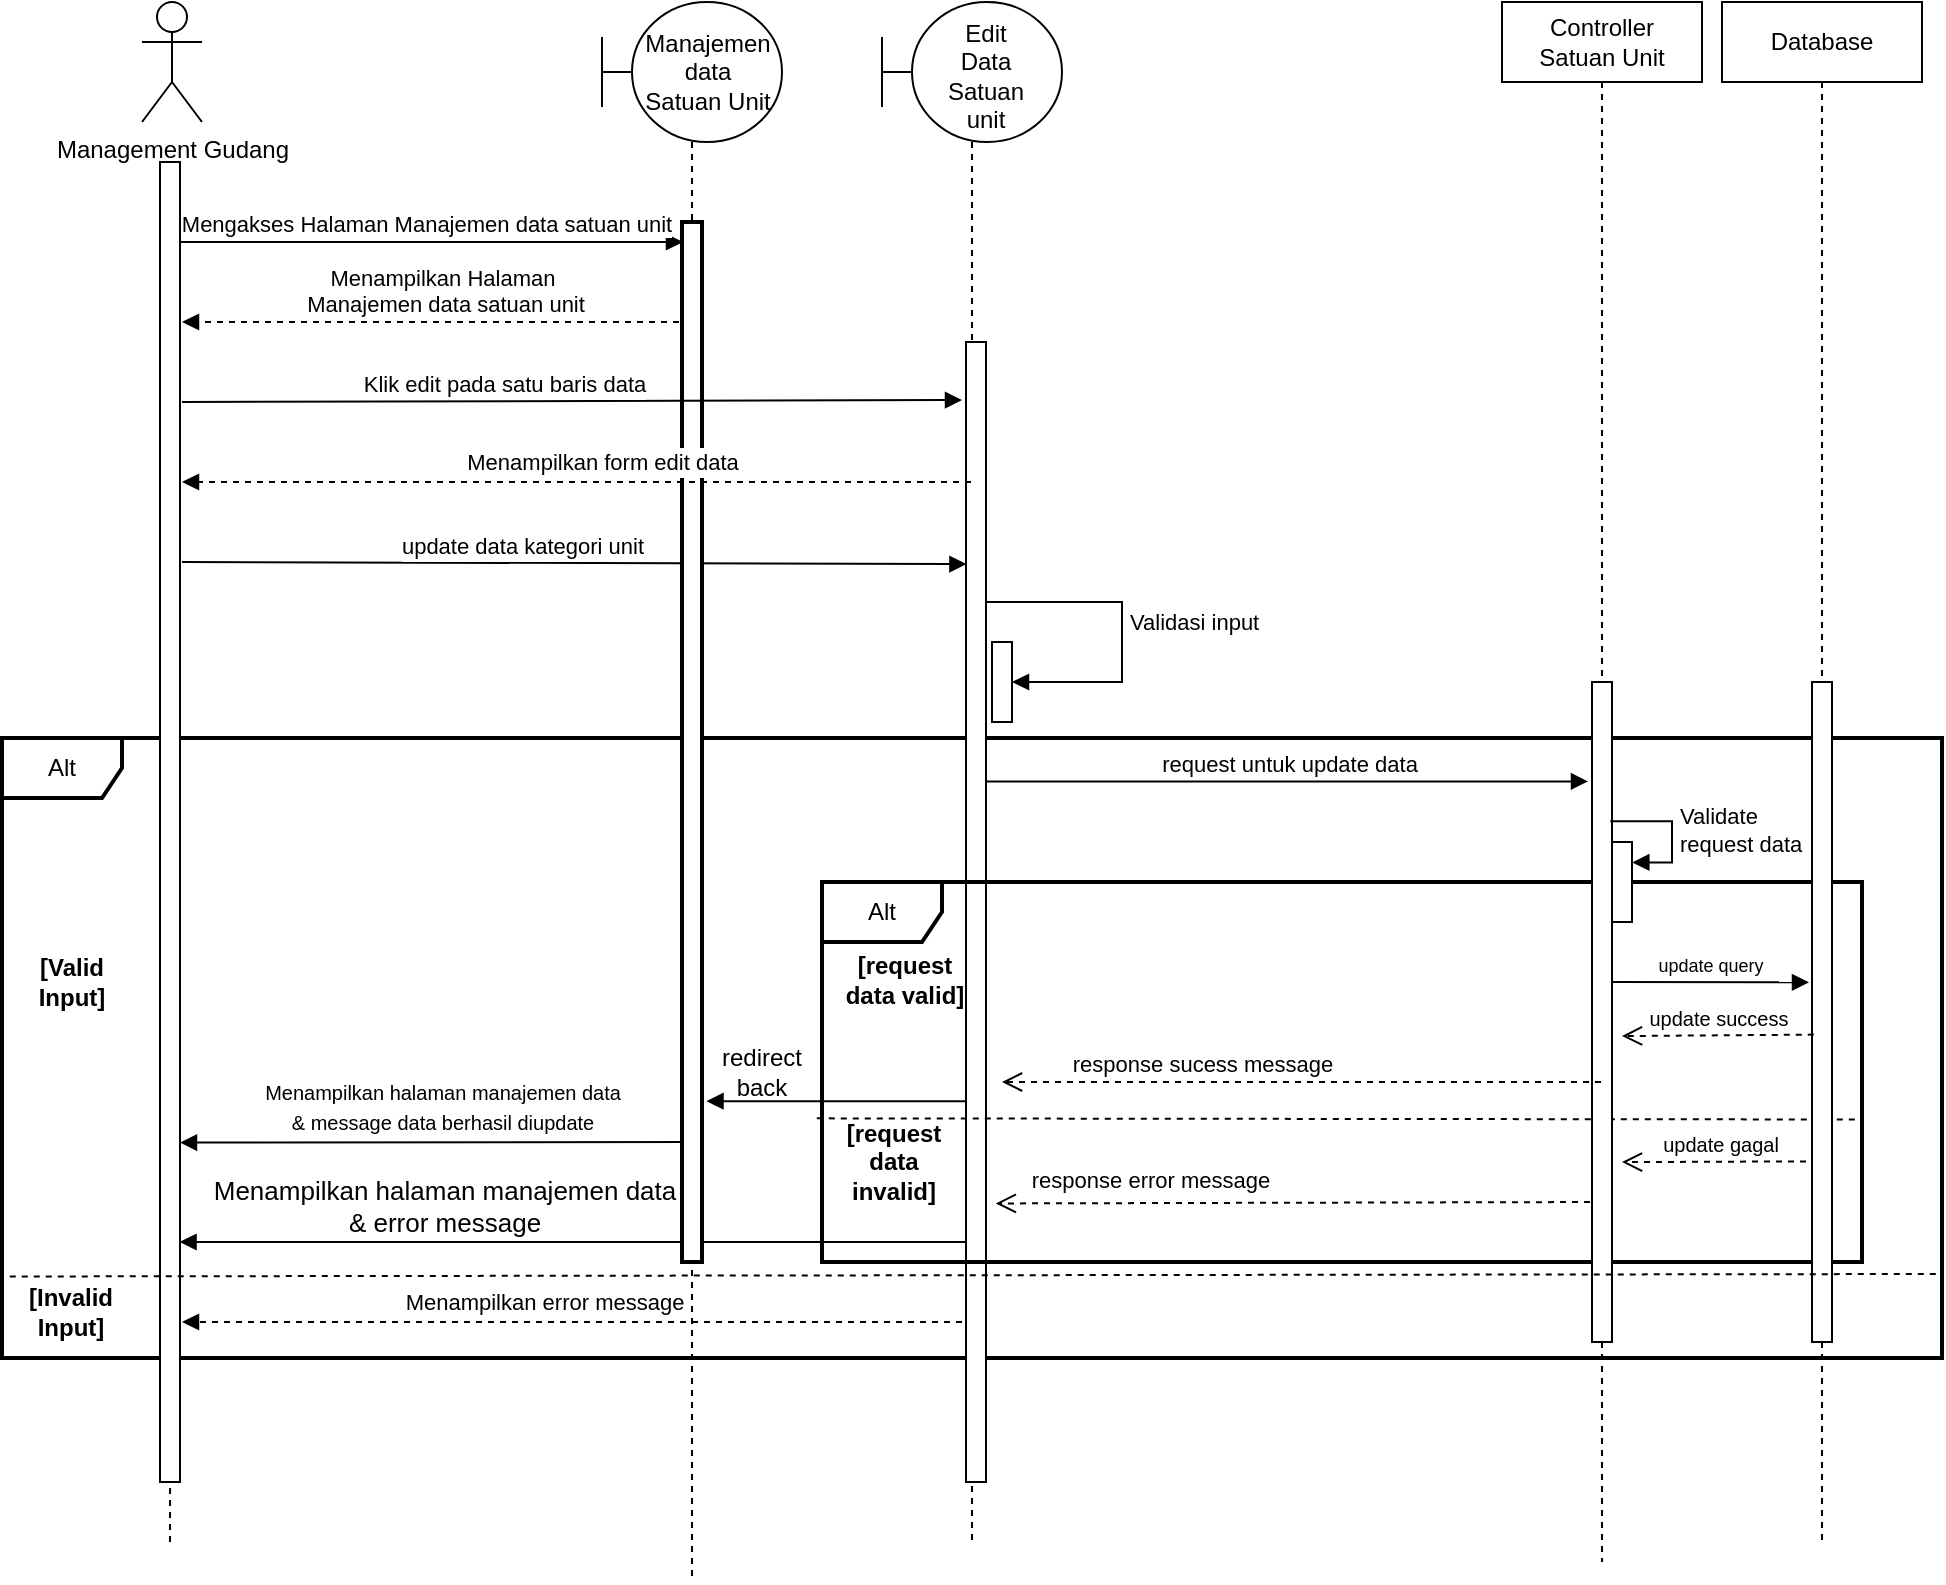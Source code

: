 <mxfile version="12.6.7" type="github"><diagram id="Rcd-lYa-Og5x9bV4wF2M" name="Page-1"><mxGraphModel dx="1088" dy="681" grid="1" gridSize="10" guides="1" tooltips="1" connect="1" arrows="1" fold="1" page="1" pageScale="1" pageWidth="1100" pageHeight="850" math="0" shadow="0"><root><mxCell id="0"/><mxCell id="1" parent="0"/><mxCell id="I9oGG7zPf5wMfXj9muGF-29" value="" style="html=1;verticalAlign=bottom;endArrow=block;entryX=0.978;entryY=0.806;entryDx=0;entryDy=0;entryPerimeter=0;" parent="1" edge="1"><mxGeometry width="80" relative="1" as="geometry"><mxPoint x="566" y="660.04" as="sourcePoint"/><mxPoint x="168.78" y="660.0" as="targetPoint"/></mxGeometry></mxCell><mxCell id="I9oGG7zPf5wMfXj9muGF-30" value="&lt;font style=&quot;font-size: 13px;&quot;&gt;Menampilkan halaman manajemen data&lt;br style=&quot;font-size: 13px;&quot;&gt;&amp;amp; error message&lt;/font&gt;" style="text;html=1;align=center;verticalAlign=middle;resizable=0;points=[];labelBackgroundColor=#ffffff;fontSize=13;" parent="I9oGG7zPf5wMfXj9muGF-29" vertex="1" connectable="0"><mxGeometry x="0.119" y="-1" relative="1" as="geometry"><mxPoint x="-43.65" y="-17.1" as="offset"/></mxGeometry></mxCell><mxCell id="I9oGG7zPf5wMfXj9muGF-27" value="response error message" style="html=1;verticalAlign=bottom;endArrow=open;dashed=1;endSize=8;entryX=1.191;entryY=0.742;entryDx=0;entryDy=0;entryPerimeter=0;" parent="1" edge="1"><mxGeometry x="0.491" y="-3" relative="1" as="geometry"><mxPoint x="880" y="640" as="sourcePoint"/><mxPoint x="576.91" y="640.72" as="targetPoint"/><mxPoint as="offset"/></mxGeometry></mxCell><mxCell id="uG0OPi7SAyHWpeF-NSaY-34" value="Alt" style="shape=umlFrame;whiteSpace=wrap;html=1;strokeWidth=2;" parent="1" vertex="1"><mxGeometry x="80" y="408" width="970" height="310" as="geometry"/></mxCell><mxCell id="uG0OPi7SAyHWpeF-NSaY-43" value="&amp;nbsp;request untuk update data" style="html=1;verticalAlign=bottom;endArrow=block;" parent="1" edge="1"><mxGeometry width="80" relative="1" as="geometry"><mxPoint x="570" y="429.71" as="sourcePoint"/><mxPoint x="873" y="429.71" as="targetPoint"/></mxGeometry></mxCell><mxCell id="uG0OPi7SAyHWpeF-NSaY-1" value="Management Gudang" style="shape=umlActor;verticalLabelPosition=bottom;labelBackgroundColor=#ffffff;verticalAlign=top;html=1;outlineConnect=0;" parent="1" vertex="1"><mxGeometry x="150" y="40" width="30" height="60" as="geometry"/></mxCell><mxCell id="uG0OPi7SAyHWpeF-NSaY-10" value="" style="endArrow=none;dashed=1;html=1;" parent="1" edge="1"><mxGeometry width="50" height="50" relative="1" as="geometry"><mxPoint x="164" y="810" as="sourcePoint"/><mxPoint x="165" y="120" as="targetPoint"/></mxGeometry></mxCell><mxCell id="uG0OPi7SAyHWpeF-NSaY-12" value="Mengakses Halaman Manajemen data satuan unit" style="html=1;verticalAlign=bottom;endArrow=block;" parent="1" source="uG0OPi7SAyHWpeF-NSaY-23" edge="1"><mxGeometry x="-0.025" width="80" relative="1" as="geometry"><mxPoint x="166" y="160" as="sourcePoint"/><mxPoint x="420.5" y="160" as="targetPoint"/><mxPoint as="offset"/></mxGeometry></mxCell><mxCell id="uG0OPi7SAyHWpeF-NSaY-16" value="&lt;font style=&quot;font-size: 11px&quot;&gt;Menampilkan Halaman&lt;br&gt;&amp;nbsp;Manajemen data satuan unit&lt;/font&gt;" style="html=1;verticalAlign=bottom;endArrow=block;dashed=1;" parent="1" edge="1"><mxGeometry x="-0.022" width="80" relative="1" as="geometry"><mxPoint x="424.5" y="200" as="sourcePoint"/><mxPoint x="170" y="200" as="targetPoint"/><mxPoint as="offset"/></mxGeometry></mxCell><mxCell id="uG0OPi7SAyHWpeF-NSaY-23" value="" style="html=1;points=[];perimeter=orthogonalPerimeter;" parent="1" vertex="1"><mxGeometry x="159" y="120" width="10" height="660" as="geometry"/></mxCell><mxCell id="uG0OPi7SAyHWpeF-NSaY-35" value="&lt;b&gt;[Invalid Input]&lt;/b&gt;" style="text;html=1;strokeColor=none;fillColor=none;align=center;verticalAlign=middle;whiteSpace=wrap;rounded=0;" parent="1" vertex="1"><mxGeometry x="79" y="680" width="71" height="30" as="geometry"/></mxCell><mxCell id="uG0OPi7SAyHWpeF-NSaY-38" value="" style="html=1;verticalAlign=bottom;endArrow=block;dashed=1;" parent="1" edge="1"><mxGeometry x="-0.025" width="80" relative="1" as="geometry"><mxPoint x="560" y="700" as="sourcePoint"/><mxPoint x="170" y="700" as="targetPoint"/><mxPoint as="offset"/></mxGeometry></mxCell><mxCell id="uG0OPi7SAyHWpeF-NSaY-39" value="&lt;span style=&quot;font-size: 11px&quot;&gt;Menampilkan error message&lt;/span&gt;" style="text;html=1;align=center;verticalAlign=middle;resizable=0;points=[];labelBackgroundColor=#ffffff;" parent="uG0OPi7SAyHWpeF-NSaY-38" vertex="1" connectable="0"><mxGeometry x="-0.212" y="9" relative="1" as="geometry"><mxPoint x="-55.88" y="-19" as="offset"/></mxGeometry></mxCell><mxCell id="uG0OPi7SAyHWpeF-NSaY-41" value="&lt;b&gt;[Valid Input]&lt;/b&gt;" style="text;html=1;strokeColor=none;fillColor=none;align=center;verticalAlign=middle;whiteSpace=wrap;rounded=0;" parent="1" vertex="1"><mxGeometry x="80" y="520" width="70" height="20" as="geometry"/></mxCell><mxCell id="uG0OPi7SAyHWpeF-NSaY-49" value="" style="html=1;verticalAlign=bottom;endArrow=block;" parent="1" edge="1"><mxGeometry width="80" relative="1" as="geometry"><mxPoint x="567.75" y="589.58" as="sourcePoint"/><mxPoint x="432.25" y="589.58" as="targetPoint"/></mxGeometry></mxCell><mxCell id="uG0OPi7SAyHWpeF-NSaY-50" value="redirect back" style="text;html=1;strokeColor=none;fillColor=none;align=center;verticalAlign=middle;whiteSpace=wrap;rounded=0;" parent="1" vertex="1"><mxGeometry x="450" y="565" width="20" height="20" as="geometry"/></mxCell><mxCell id="uG0OPi7SAyHWpeF-NSaY-53" value="" style="html=1;verticalAlign=bottom;endArrow=block;entryX=1.1;entryY=0.671;entryDx=0;entryDy=0;entryPerimeter=0;" parent="1" edge="1"><mxGeometry width="80" relative="1" as="geometry"><mxPoint x="424.5" y="610" as="sourcePoint"/><mxPoint x="169" y="610.28" as="targetPoint"/></mxGeometry></mxCell><mxCell id="uG0OPi7SAyHWpeF-NSaY-55" value="&lt;font style=&quot;font-size: 10px&quot;&gt;Menampilkan halaman manajemen data&lt;br&gt;&amp;amp; message data berhasil diupdate&lt;/font&gt;" style="text;html=1;align=center;verticalAlign=middle;resizable=0;points=[];labelBackgroundColor=#ffffff;" parent="uG0OPi7SAyHWpeF-NSaY-53" vertex="1" connectable="0"><mxGeometry x="0.119" y="-1" relative="1" as="geometry"><mxPoint x="17.83" y="-17.74" as="offset"/></mxGeometry></mxCell><mxCell id="uG0OPi7SAyHWpeF-NSaY-31" value="Validasi input" style="edgeStyle=orthogonalEdgeStyle;html=1;align=left;spacingLeft=2;endArrow=block;rounded=0;" parent="1" source="uG0OPi7SAyHWpeF-NSaY-6" edge="1"><mxGeometry relative="1" as="geometry"><mxPoint x="615" y="340" as="sourcePoint"/><Array as="points"><mxPoint x="640" y="340"/><mxPoint x="640" y="380"/></Array><mxPoint x="585" y="380" as="targetPoint"/></mxGeometry></mxCell><mxCell id="uG0OPi7SAyHWpeF-NSaY-6" value="" style="shape=umlLifeline;participant=umlBoundary;perimeter=lifelinePerimeter;whiteSpace=wrap;html=1;container=1;collapsible=0;recursiveResize=0;verticalAlign=top;spacingTop=36;labelBackgroundColor=#ffffff;outlineConnect=0;size=70;" parent="1" vertex="1"><mxGeometry x="520" y="40" width="90" height="770" as="geometry"/></mxCell><mxCell id="uG0OPi7SAyHWpeF-NSaY-7" value="Edit &lt;br&gt;Data Satuan unit" style="text;html=1;strokeColor=none;fillColor=none;align=center;verticalAlign=middle;whiteSpace=wrap;rounded=0;" parent="uG0OPi7SAyHWpeF-NSaY-6" vertex="1"><mxGeometry x="23.75" y="22" width="56.25" height="30" as="geometry"/></mxCell><mxCell id="uG0OPi7SAyHWpeF-NSaY-44" value="" style="html=1;points=[];perimeter=orthogonalPerimeter;" parent="uG0OPi7SAyHWpeF-NSaY-6" vertex="1"><mxGeometry x="42" y="170" width="10" height="570" as="geometry"/></mxCell><mxCell id="I9oGG7zPf5wMfXj9muGF-34" value="" style="group" parent="uG0OPi7SAyHWpeF-NSaY-6" vertex="1" connectable="0"><mxGeometry x="20" y="440" width="470" height="190" as="geometry"/></mxCell><mxCell id="I9oGG7zPf5wMfXj9muGF-35" value="Alt" style="shape=umlFrame;whiteSpace=wrap;html=1;strokeWidth=2;" parent="I9oGG7zPf5wMfXj9muGF-34" vertex="1"><mxGeometry x="-50" width="520" height="190" as="geometry"/></mxCell><mxCell id="I9oGG7zPf5wMfXj9muGF-37" value="" style="endArrow=none;dashed=1;html=1;entryX=0.997;entryY=0.633;entryDx=0;entryDy=0;entryPerimeter=0;exitX=-0.005;exitY=0.622;exitDx=0;exitDy=0;exitPerimeter=0;" parent="I9oGG7zPf5wMfXj9muGF-34" source="I9oGG7zPf5wMfXj9muGF-35" edge="1"><mxGeometry width="50" height="50" relative="1" as="geometry"><mxPoint x="2.58" y="118.75" as="sourcePoint"/><mxPoint x="467.41" y="118.75" as="targetPoint"/></mxGeometry></mxCell><mxCell id="I9oGG7zPf5wMfXj9muGF-40" value="&lt;span style=&quot;font-size: 10px&quot;&gt;update gagal&lt;/span&gt;" style="html=1;verticalAlign=bottom;endArrow=open;dashed=1;endSize=8;" parent="I9oGG7zPf5wMfXj9muGF-34" edge="1"><mxGeometry relative="1" as="geometry"><mxPoint x="448.003" y="139.667" as="sourcePoint"/><mxPoint x="349.998" y="140.062" as="targetPoint"/></mxGeometry></mxCell><mxCell id="I9oGG7zPf5wMfXj9muGF-38" value="&lt;b&gt;[request data invalid]&lt;/b&gt;" style="text;html=1;strokeColor=none;fillColor=none;align=center;verticalAlign=middle;whiteSpace=wrap;rounded=0;" parent="I9oGG7zPf5wMfXj9muGF-34" vertex="1"><mxGeometry x="-40" y="130" width="51.52" height="20.5" as="geometry"/></mxCell><mxCell id="P45chUzkG9_80fgO4lDG-2" value="Database" style="shape=umlLifeline;perimeter=lifelinePerimeter;whiteSpace=wrap;html=1;container=1;collapsible=0;recursiveResize=0;outlineConnect=0;" parent="1" vertex="1"><mxGeometry x="940" y="40" width="100" height="770" as="geometry"/></mxCell><mxCell id="uG0OPi7SAyHWpeF-NSaY-46" value="" style="html=1;points=[];perimeter=orthogonalPerimeter;" parent="P45chUzkG9_80fgO4lDG-2" vertex="1"><mxGeometry x="45" y="340" width="10" height="330" as="geometry"/></mxCell><mxCell id="uG0OPi7SAyHWpeF-NSaY-30" value="" style="html=1;points=[];perimeter=orthogonalPerimeter;" parent="1" vertex="1"><mxGeometry x="575" y="360" width="10" height="40" as="geometry"/></mxCell><mxCell id="I9oGG7zPf5wMfXj9muGF-2" value="Controller&lt;br&gt;Satuan Unit" style="shape=umlLifeline;perimeter=lifelinePerimeter;whiteSpace=wrap;html=1;container=1;collapsible=0;recursiveResize=0;outlineConnect=0;" parent="1" vertex="1"><mxGeometry x="830" y="40" width="100" height="780" as="geometry"/></mxCell><mxCell id="I9oGG7zPf5wMfXj9muGF-3" value="" style="html=1;points=[];perimeter=orthogonalPerimeter;" parent="I9oGG7zPf5wMfXj9muGF-2" vertex="1"><mxGeometry x="45" y="340" width="10" height="330" as="geometry"/></mxCell><mxCell id="I9oGG7zPf5wMfXj9muGF-6" value="" style="html=1;points=[];perimeter=orthogonalPerimeter;" parent="I9oGG7zPf5wMfXj9muGF-2" vertex="1"><mxGeometry x="55" y="420" width="10" height="40" as="geometry"/></mxCell><mxCell id="I9oGG7zPf5wMfXj9muGF-7" value="Validate&amp;nbsp;&lt;br&gt;request data" style="edgeStyle=orthogonalEdgeStyle;html=1;align=left;spacingLeft=2;endArrow=block;rounded=0;entryX=1.017;entryY=0.255;entryDx=0;entryDy=0;entryPerimeter=0;exitX=0.917;exitY=0.211;exitDx=0;exitDy=0;exitPerimeter=0;" parent="I9oGG7zPf5wMfXj9muGF-2" source="I9oGG7zPf5wMfXj9muGF-3" target="I9oGG7zPf5wMfXj9muGF-6" edge="1"><mxGeometry relative="1" as="geometry"><mxPoint x="60" y="409" as="sourcePoint"/><Array as="points"><mxPoint x="85" y="410"/><mxPoint x="85" y="430"/></Array><mxPoint x="70" y="420" as="targetPoint"/></mxGeometry></mxCell><mxCell id="I9oGG7zPf5wMfXj9muGF-20" value="&lt;font style=&quot;font-size: 9px&quot;&gt;update query&lt;/font&gt;" style="html=1;verticalAlign=bottom;endArrow=block;entryX=-0.15;entryY=0.455;entryDx=0;entryDy=0;entryPerimeter=0;" parent="I9oGG7zPf5wMfXj9muGF-2" edge="1"><mxGeometry width="80" relative="1" as="geometry"><mxPoint x="55" y="490" as="sourcePoint"/><mxPoint x="153.5" y="490.15" as="targetPoint"/></mxGeometry></mxCell><mxCell id="uG0OPi7SAyHWpeF-NSaY-4" value="" style="shape=umlLifeline;participant=umlBoundary;perimeter=lifelinePerimeter;whiteSpace=wrap;html=1;container=1;collapsible=0;recursiveResize=0;verticalAlign=top;spacingTop=36;labelBackgroundColor=#ffffff;outlineConnect=0;size=70;" parent="1" vertex="1"><mxGeometry x="380" y="40" width="90" height="790" as="geometry"/></mxCell><mxCell id="uG0OPi7SAyHWpeF-NSaY-5" value="Manajemen data Satuan Unit" style="text;html=1;strokeColor=none;fillColor=none;align=center;verticalAlign=middle;whiteSpace=wrap;rounded=0;" parent="uG0OPi7SAyHWpeF-NSaY-4" vertex="1"><mxGeometry x="33" y="25" width="40" height="20" as="geometry"/></mxCell><mxCell id="uG0OPi7SAyHWpeF-NSaY-24" value="" style="html=1;verticalAlign=bottom;endArrow=block;entryX=0.469;entryY=0.365;entryDx=0;entryDy=0;entryPerimeter=0;" parent="uG0OPi7SAyHWpeF-NSaY-4" edge="1" target="uG0OPi7SAyHWpeF-NSaY-6"><mxGeometry x="-0.025" width="80" relative="1" as="geometry"><mxPoint x="-210" y="280" as="sourcePoint"/><mxPoint x="170" y="280" as="targetPoint"/><mxPoint as="offset"/></mxGeometry></mxCell><mxCell id="uG0OPi7SAyHWpeF-NSaY-25" value="&lt;font style=&quot;font-size: 11px&quot;&gt;update data kategori unit&lt;/font&gt;" style="text;html=1;align=center;verticalAlign=middle;resizable=0;points=[];labelBackgroundColor=#ffffff;" parent="uG0OPi7SAyHWpeF-NSaY-24" vertex="1" connectable="0"><mxGeometry x="-0.212" y="9" relative="1" as="geometry"><mxPoint x="15" as="offset"/></mxGeometry></mxCell><mxCell id="I9oGG7zPf5wMfXj9muGF-45" value="" style="html=1;points=[];perimeter=orthogonalPerimeter;strokeWidth=2;" parent="uG0OPi7SAyHWpeF-NSaY-4" vertex="1"><mxGeometry x="40" y="110" width="10" height="520" as="geometry"/></mxCell><mxCell id="uG0OPi7SAyHWpeF-NSaY-21" value="" style="html=1;verticalAlign=bottom;endArrow=block;" parent="uG0OPi7SAyHWpeF-NSaY-4" edge="1"><mxGeometry x="-0.025" width="80" relative="1" as="geometry"><mxPoint x="-210" y="200" as="sourcePoint"/><mxPoint x="180" y="199" as="targetPoint"/><mxPoint as="offset"/></mxGeometry></mxCell><mxCell id="uG0OPi7SAyHWpeF-NSaY-22" value="&lt;font style=&quot;font-size: 11px&quot;&gt;Klik edit pada satu baris data&lt;/font&gt;" style="text;html=1;align=center;verticalAlign=middle;resizable=0;points=[];labelBackgroundColor=#ffffff;" parent="uG0OPi7SAyHWpeF-NSaY-21" vertex="1" connectable="0"><mxGeometry x="-0.212" y="9" relative="1" as="geometry"><mxPoint x="7" as="offset"/></mxGeometry></mxCell><mxCell id="I9oGG7zPf5wMfXj9muGF-25" value="response sucess message" style="html=1;verticalAlign=bottom;endArrow=open;dashed=1;endSize=8;" parent="1" edge="1"><mxGeometry x="0.332" relative="1" as="geometry"><mxPoint x="879.5" y="580" as="sourcePoint"/><mxPoint x="580" y="580" as="targetPoint"/><mxPoint as="offset"/></mxGeometry></mxCell><mxCell id="I9oGG7zPf5wMfXj9muGF-39" value="&lt;span style=&quot;font-size: 10px&quot;&gt;update success&lt;/span&gt;" style="html=1;verticalAlign=bottom;endArrow=open;dashed=1;endSize=8;entryX=0.911;entryY=0.578;entryDx=0;entryDy=0;entryPerimeter=0;" parent="1" edge="1"><mxGeometry relative="1" as="geometry"><mxPoint x="985.89" y="556.3" as="sourcePoint"/><mxPoint x="890.0" y="557.04" as="targetPoint"/></mxGeometry></mxCell><mxCell id="I9oGG7zPf5wMfXj9muGF-36" value="&lt;b&gt;[request data valid]&lt;/b&gt;" style="text;html=1;strokeColor=none;fillColor=none;align=center;verticalAlign=middle;whiteSpace=wrap;rounded=0;" parent="1" vertex="1"><mxGeometry x="499" y="520.002" width="64.51" height="18.536" as="geometry"/></mxCell><mxCell id="uG0OPi7SAyHWpeF-NSaY-36" value="" style="endArrow=none;dashed=1;html=1;exitX=0.004;exitY=0.781;exitDx=0;exitDy=0;exitPerimeter=0;entryX=0.997;entryY=0.777;entryDx=0;entryDy=0;entryPerimeter=0;" parent="1" edge="1"><mxGeometry width="50" height="50" relative="1" as="geometry"><mxPoint x="83.88" y="677.24" as="sourcePoint"/><mxPoint x="1047.09" y="676.0" as="targetPoint"/></mxGeometry></mxCell><mxCell id="uG0OPi7SAyHWpeF-NSaY-17" value="" style="html=1;verticalAlign=bottom;endArrow=block;dashed=1;" parent="1" edge="1"><mxGeometry x="-0.025" width="80" relative="1" as="geometry"><mxPoint x="564.5" y="280" as="sourcePoint"/><mxPoint x="170" y="280" as="targetPoint"/><mxPoint as="offset"/></mxGeometry></mxCell><mxCell id="uG0OPi7SAyHWpeF-NSaY-18" value="&lt;font style=&quot;font-size: 11px&quot;&gt;Menampilkan&amp;nbsp;form edit data&lt;/font&gt;" style="text;html=1;align=center;verticalAlign=middle;resizable=0;points=[];labelBackgroundColor=#ffffff;" parent="uG0OPi7SAyHWpeF-NSaY-17" vertex="1" connectable="0"><mxGeometry x="-0.212" y="9" relative="1" as="geometry"><mxPoint x="-29.5" y="-19" as="offset"/></mxGeometry></mxCell></root></mxGraphModel></diagram></mxfile>